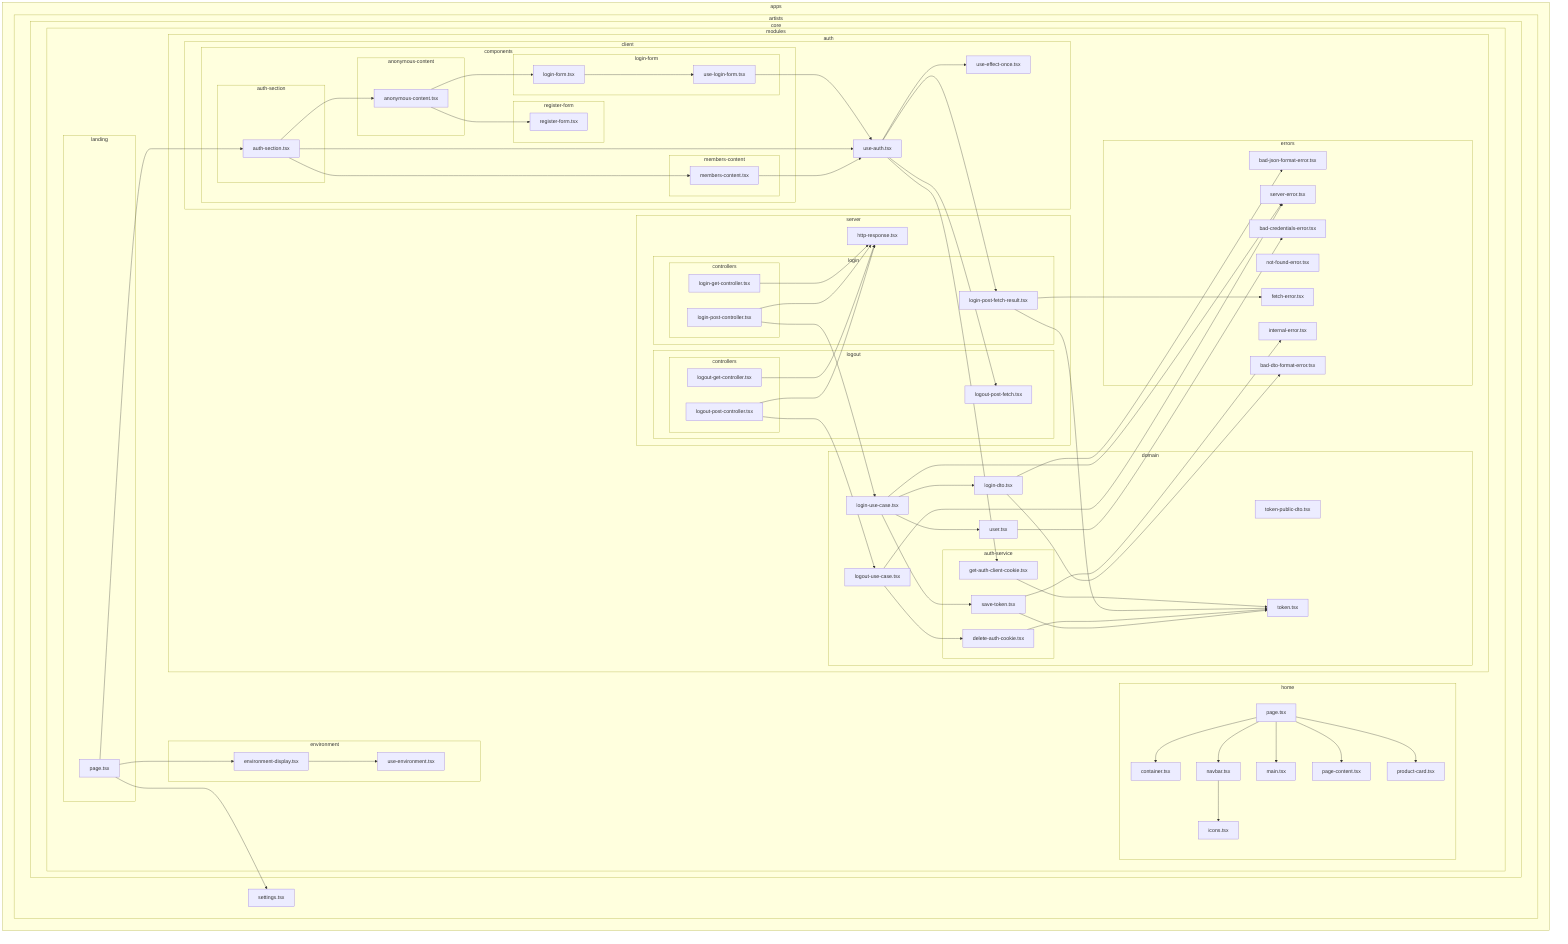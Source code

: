 flowchart LR

subgraph 0["apps"]
subgraph 1["artists"]
subgraph 2["core"]
subgraph 3["modules"]
subgraph 4["auth"]
subgraph 5["client"]
subgraph 6["components"]
subgraph 7["anonymous-content"]
8["anonymous-content.tsx"]
end
subgraph 9["login-form"]
A["login-form.tsx"]
B["use-login-form.tsx"]
end
subgraph P["register-form"]
Q["register-form.tsx"]
end
subgraph R["auth-section"]
S["auth-section.tsx"]
end
subgraph T["members-content"]
U["members-content.tsx"]
end
end
C["use-auth.tsx"]
O["use-effect-once.tsx"]
end
subgraph D["domain"]
subgraph E["auth-service"]
F["get-auth-client-cookie.tsx"]
V["delete-auth-cookie.tsx"]
W["save-token.tsx"]
end
G["token.tsx"]
Y["login-dto.tsx"]
11["login-use-case.tsx"]
13["user.tsx"]
15["logout-use-case.tsx"]
16["token-public-dto.tsx"]
end
subgraph H["server"]
subgraph I["login"]
J["login-post-fetch-result.tsx"]
subgraph 19["controllers"]
1A["login-get-controller.tsx"]
1B["login-post-controller.tsx"]
end
end
subgraph M["logout"]
N["logout-post-fetch.tsx"]
subgraph 1C["controllers"]
1D["logout-get-controller.tsx"]
1E["logout-post-controller.tsx"]
end
end
18["http-response.tsx"]
end
subgraph K["errors"]
L["fetch-error.tsx"]
X["internal-error.tsx"]
Z["bad-dto-format-error.tsx"]
10["bad-json-format-error.tsx"]
12["server-error.tsx"]
14["bad-credentials-error.tsx"]
17["not-found-error.tsx"]
end
end
subgraph 1F["environment"]
1G["environment-display.tsx"]
1H["use-environment.tsx"]
end
subgraph 1I["home"]
1J["container.tsx"]
1K["icons.tsx"]
1L["main.tsx"]
1M["navbar.tsx"]
1N["page-content.tsx"]
1O["page.tsx"]
1P["product-card.tsx"]
end
subgraph 1Q["landing"]
1R["page.tsx"]
end
end
end
1S["settings.tsx"]
end
end
8-->A
8-->Q
A-->B
B-->C
C-->F
C-->J
C-->N
C-->O
F-->G
J-->G
J-->L
S-->C
S-->8
S-->U
U-->C
V-->G
W-->X
W-->G
Y-->Z
Y-->10
11-->12
11-->W
11-->Y
11-->13
13-->14
15-->12
15-->V
1A-->18
1B-->11
1B-->18
1D-->18
1E-->15
1E-->18
1G-->1H
1M-->1K
1O-->1J
1O-->1L
1O-->1M
1O-->1N
1O-->1P
1R-->1S
1R-->S
1R-->1G